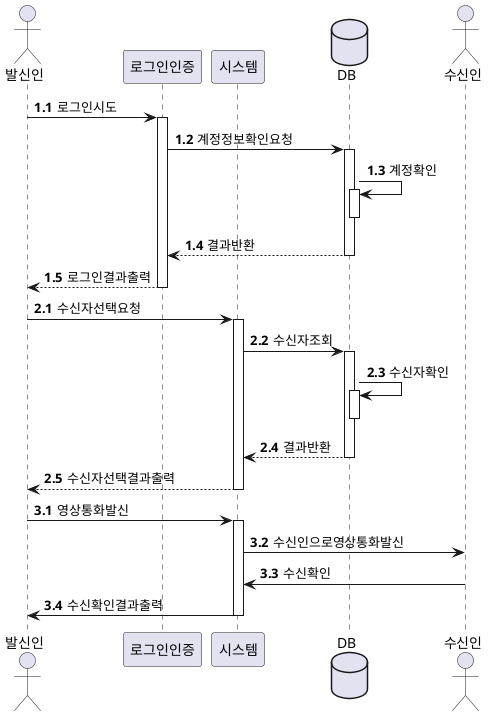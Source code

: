 @startuml Facecall
actor 발신인
participant 로그인인증
participant 시스템
database DB
actor 수신인

autonumber 1.1
발신인 -> 로그인인증 : 로그인시도
activate 로그인인증

로그인인증 -> DB : 계정정보확인요청
activate DB

DB -> DB : 계정확인
activate DB
deactivate DB

DB --> 로그인인증 : 결과반환
deactivate DB

로그인인증 --> 발신인 : 로그인결과출력
deactivate 로그인인증

autonumber 2.1
발신인 -> 시스템 : 수신자선택요청
activate 시스템

시스템 -> DB : 수신자조회
activate DB

DB -> DB : 수신자확인
activate DB
deactivate DB

DB --> 시스템 : 결과반환
deactivate DB

시스템 --> 발신인 : 수신자선택결과출력
deactivate 시스템

autonumber 3.1
발신인 -> 시스템 : 영상통화발신
activate 시스템

시스템 -> 수신인 : 수신인으로영상통화발신

수신인 -> 시스템 : 수신확인

시스템 -> 발신인 : 수신확인결과출력
deactivate 시스템

@enduml